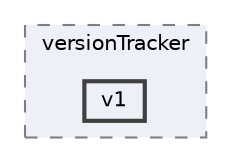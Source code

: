 digraph "v1"
{
 // LATEX_PDF_SIZE
  bgcolor="transparent";
  edge [fontname=Helvetica,fontsize=10,labelfontname=Helvetica,labelfontsize=10];
  node [fontname=Helvetica,fontsize=10,shape=box,height=0.2,width=0.4];
  compound=true
  subgraph clusterdir_4f2b74274bd37fa5a976340a8468ea8e {
    graph [ bgcolor="#edf0f7", pencolor="grey50", label="versionTracker", fontname=Helvetica,fontsize=10 style="filled,dashed", URL="dir_4f2b74274bd37fa5a976340a8468ea8e.html",tooltip=""]
  dir_cd89129dd331eac5762b63482f995185 [label="v1", fillcolor="#edf0f7", color="grey25", style="filled,bold", URL="dir_cd89129dd331eac5762b63482f995185.html",tooltip=""];
  }
}
